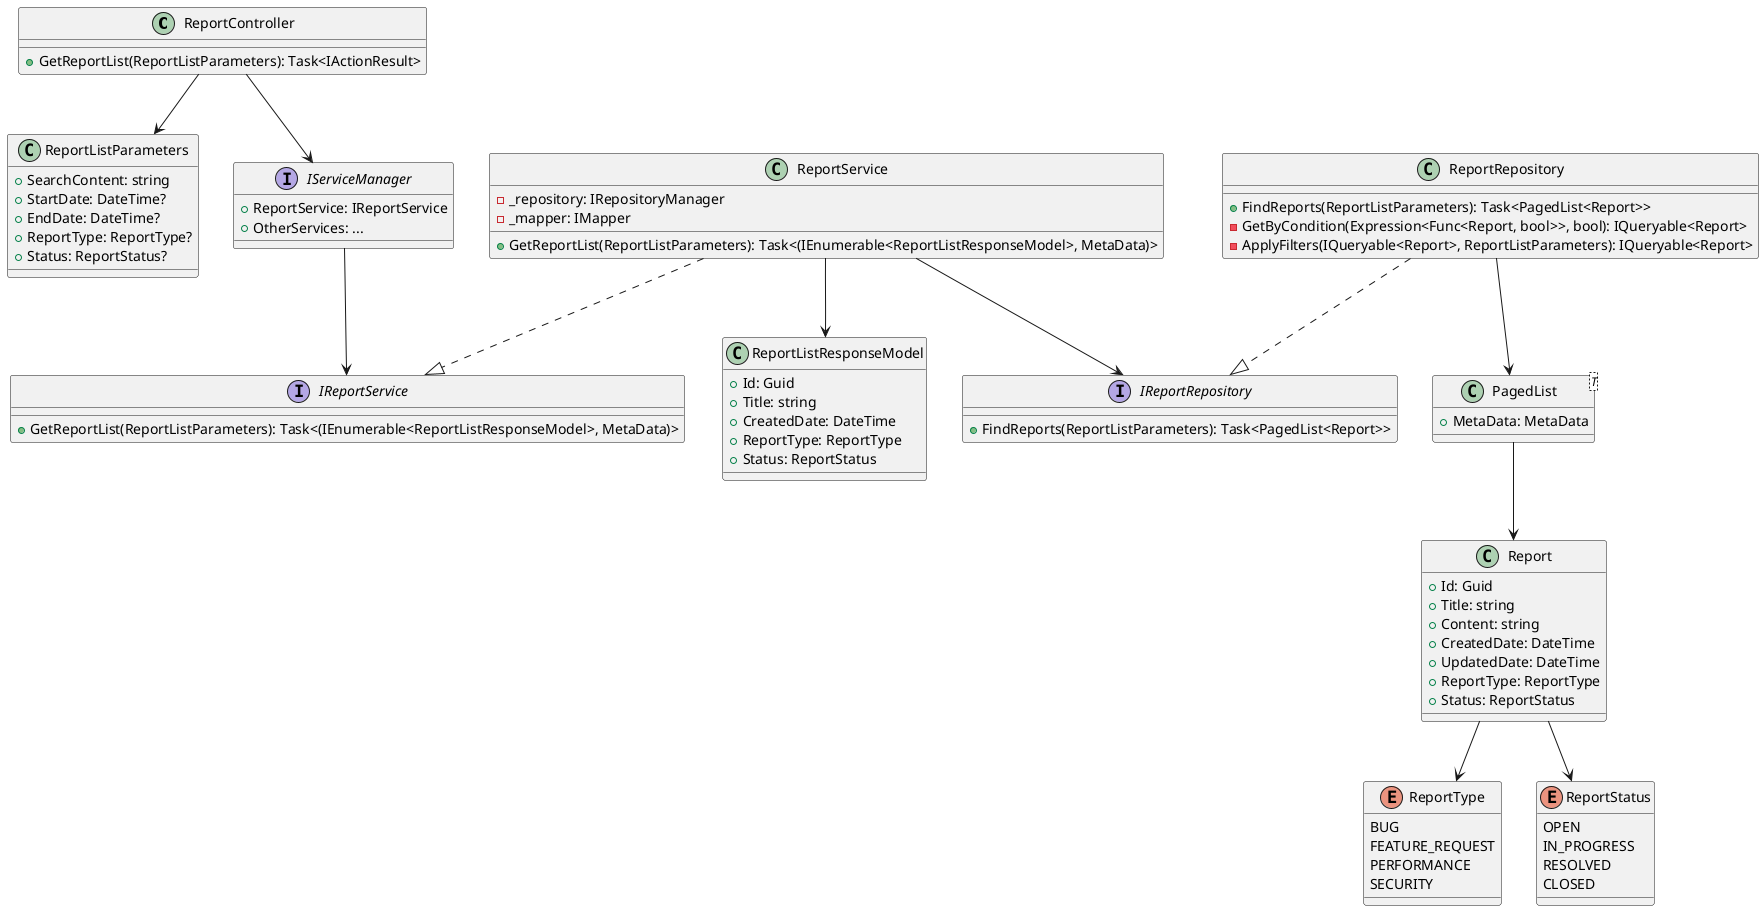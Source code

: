 @startuml
class ReportController {
  +GetReportList(ReportListParameters): Task<IActionResult>
}

class ReportListParameters {
  +SearchContent: string
  +StartDate: DateTime?
  +EndDate: DateTime?
  +ReportType: ReportType?
  +Status: ReportStatus?
}

interface IServiceManager {
  +ReportService: IReportService
  +OtherServices: ...
}

interface IReportService {
  +GetReportList(ReportListParameters): Task<(IEnumerable<ReportListResponseModel>, MetaData)>
}

class ReportService {
  -_repository: IRepositoryManager
  -_mapper: IMapper
  +GetReportList(ReportListParameters): Task<(IEnumerable<ReportListResponseModel>, MetaData)>
}

interface IReportRepository {
  +FindReports(ReportListParameters): Task<PagedList<Report>>
}

class ReportRepository {
  +FindReports(ReportListParameters): Task<PagedList<Report>>
  -GetByCondition(Expression<Func<Report, bool>>, bool): IQueryable<Report>
  -ApplyFilters(IQueryable<Report>, ReportListParameters): IQueryable<Report>
}

class PagedList<T> {
  +MetaData: MetaData
}

class Report {
  +Id: Guid
  +Title: string
  +Content: string
  +CreatedDate: DateTime
  +UpdatedDate: DateTime
  +ReportType: ReportType
  +Status: ReportStatus
}

class ReportListResponseModel {
  +Id: Guid
  +Title: string
  +CreatedDate: DateTime
  +ReportType: ReportType
  +Status: ReportStatus
}

enum ReportType {
  BUG
  FEATURE_REQUEST
  PERFORMANCE
  SECURITY
}

enum ReportStatus {
  OPEN
  IN_PROGRESS
  RESOLVED
  CLOSED
}

ReportController --> IServiceManager
IServiceManager --> IReportService
ReportService ..|> IReportService
ReportService --> IReportRepository
ReportRepository ..|> IReportRepository
ReportRepository --> PagedList
PagedList --> Report
ReportService --> ReportListResponseModel
ReportController --> ReportListParameters
Report --> ReportType
Report --> ReportStatus
@enduml